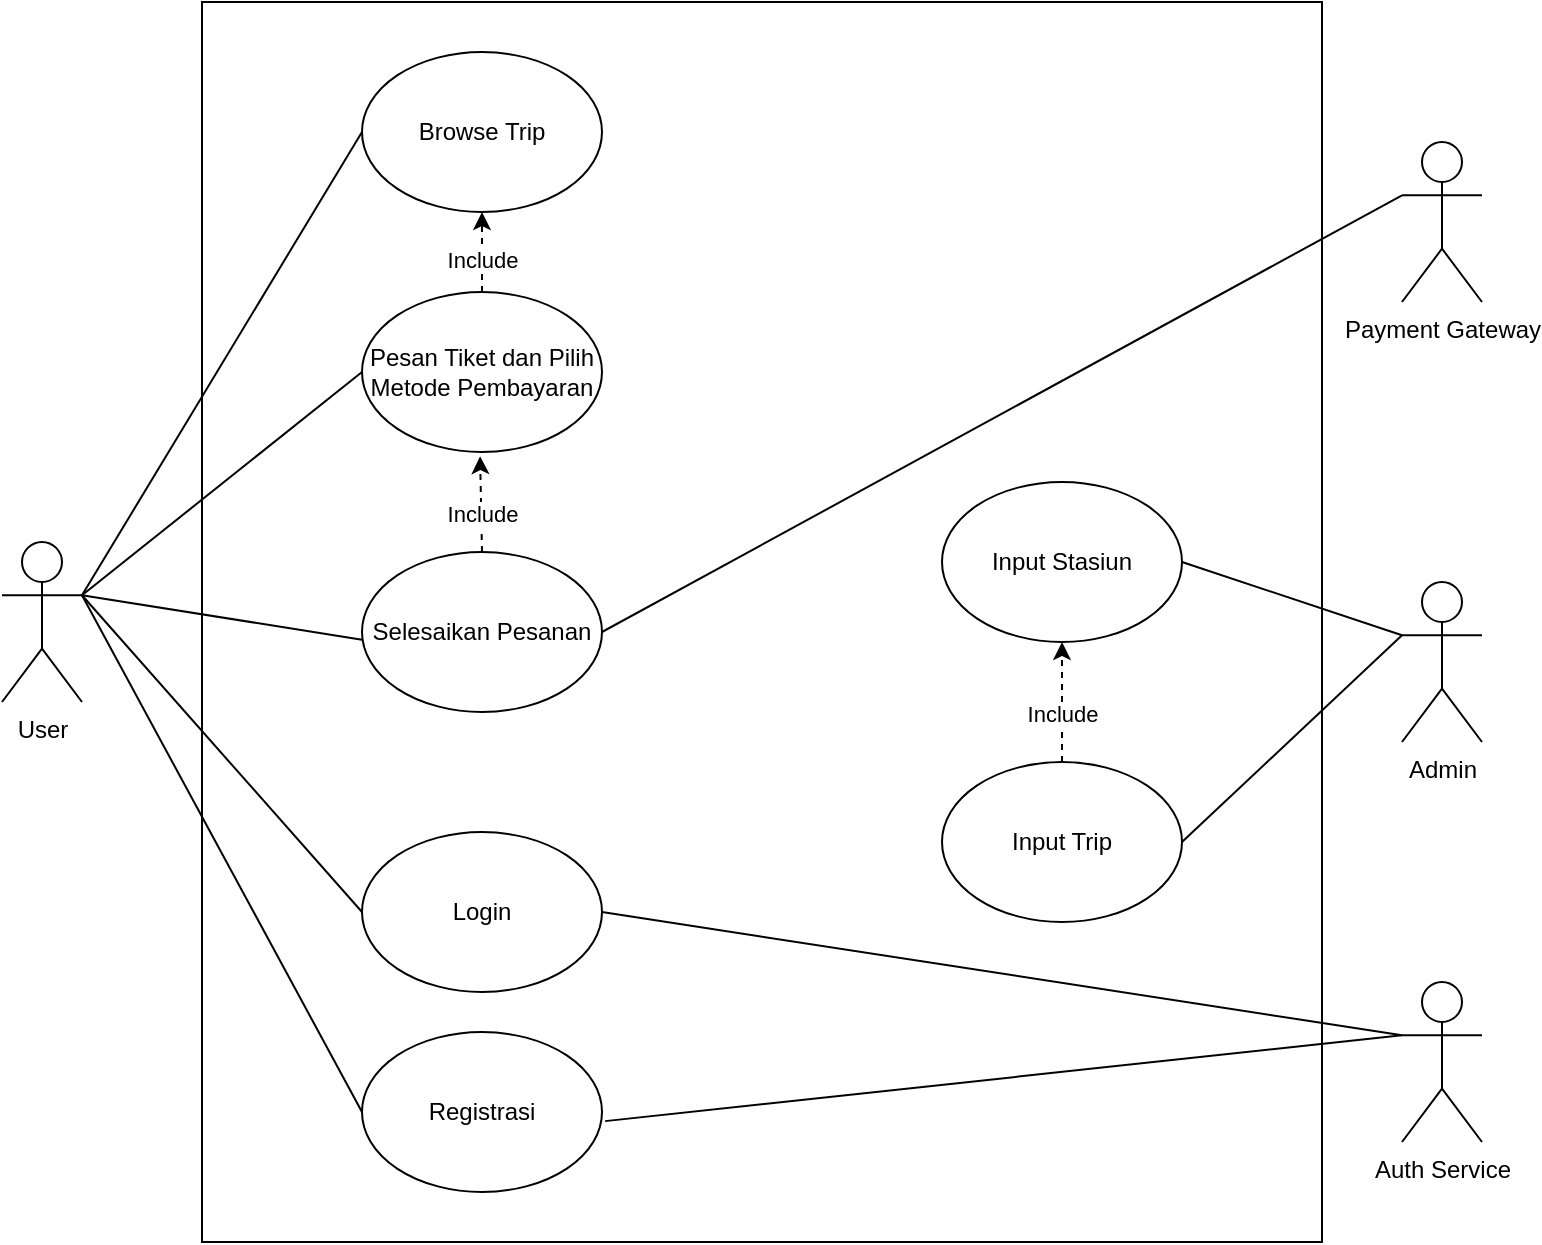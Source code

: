 <mxfile version="21.7.5" type="device">
  <diagram name="Page-1" id="UTVIN0ATcbt4tzDXtAAN">
    <mxGraphModel dx="1436" dy="762" grid="1" gridSize="10" guides="1" tooltips="1" connect="1" arrows="1" fold="1" page="1" pageScale="1" pageWidth="850" pageHeight="1100" math="0" shadow="0">
      <root>
        <mxCell id="0" />
        <mxCell id="1" parent="0" />
        <mxCell id="gibNeVkrNDqYFLYTPmZy-1" value="User" style="shape=umlActor;verticalLabelPosition=bottom;verticalAlign=top;html=1;outlineConnect=0;" vertex="1" parent="1">
          <mxGeometry x="55" y="400" width="40" height="80" as="geometry" />
        </mxCell>
        <mxCell id="gibNeVkrNDqYFLYTPmZy-6" value="" style="rounded=0;whiteSpace=wrap;html=1;" vertex="1" parent="1">
          <mxGeometry x="155" y="130" width="560" height="620" as="geometry" />
        </mxCell>
        <mxCell id="gibNeVkrNDqYFLYTPmZy-8" value="Browse Trip" style="ellipse;whiteSpace=wrap;html=1;" vertex="1" parent="1">
          <mxGeometry x="235" y="155" width="120" height="80" as="geometry" />
        </mxCell>
        <mxCell id="gibNeVkrNDqYFLYTPmZy-12" value="Pesan Tiket dan Pilih Metode Pembayaran" style="ellipse;whiteSpace=wrap;html=1;" vertex="1" parent="1">
          <mxGeometry x="235" y="275" width="120" height="80" as="geometry" />
        </mxCell>
        <mxCell id="gibNeVkrNDqYFLYTPmZy-13" value="" style="endArrow=classic;html=1;rounded=0;entryX=0.5;entryY=1;entryDx=0;entryDy=0;exitX=0.5;exitY=0;exitDx=0;exitDy=0;dashed=1;" edge="1" parent="1" source="gibNeVkrNDqYFLYTPmZy-12" target="gibNeVkrNDqYFLYTPmZy-8">
          <mxGeometry width="50" height="50" relative="1" as="geometry">
            <mxPoint x="185" y="280" as="sourcePoint" />
            <mxPoint x="235" y="230" as="targetPoint" />
          </mxGeometry>
        </mxCell>
        <mxCell id="gibNeVkrNDqYFLYTPmZy-14" value="Include" style="edgeLabel;html=1;align=center;verticalAlign=middle;resizable=0;points=[];" vertex="1" connectable="0" parent="gibNeVkrNDqYFLYTPmZy-13">
          <mxGeometry x="-0.177" relative="1" as="geometry">
            <mxPoint as="offset" />
          </mxGeometry>
        </mxCell>
        <mxCell id="gibNeVkrNDqYFLYTPmZy-16" value="Login" style="ellipse;whiteSpace=wrap;html=1;" vertex="1" parent="1">
          <mxGeometry x="235" y="545" width="120" height="80" as="geometry" />
        </mxCell>
        <mxCell id="gibNeVkrNDqYFLYTPmZy-17" value="Payment Gateway" style="shape=umlActor;verticalLabelPosition=bottom;verticalAlign=top;html=1;outlineConnect=0;" vertex="1" parent="1">
          <mxGeometry x="755" y="200" width="40" height="80" as="geometry" />
        </mxCell>
        <mxCell id="gibNeVkrNDqYFLYTPmZy-20" value="Selesaikan Pesanan" style="ellipse;whiteSpace=wrap;html=1;" vertex="1" parent="1">
          <mxGeometry x="235" y="405" width="120" height="80" as="geometry" />
        </mxCell>
        <mxCell id="gibNeVkrNDqYFLYTPmZy-21" value="" style="endArrow=classic;html=1;rounded=0;entryX=0.492;entryY=1.026;entryDx=0;entryDy=0;exitX=0.5;exitY=0;exitDx=0;exitDy=0;dashed=1;entryPerimeter=0;" edge="1" parent="1" source="gibNeVkrNDqYFLYTPmZy-20" target="gibNeVkrNDqYFLYTPmZy-12">
          <mxGeometry width="50" height="50" relative="1" as="geometry">
            <mxPoint x="465" y="210" as="sourcePoint" />
            <mxPoint x="355" y="240" as="targetPoint" />
          </mxGeometry>
        </mxCell>
        <mxCell id="gibNeVkrNDqYFLYTPmZy-22" value="Include" style="edgeLabel;html=1;align=center;verticalAlign=middle;resizable=0;points=[];" vertex="1" connectable="0" parent="gibNeVkrNDqYFLYTPmZy-21">
          <mxGeometry x="-0.177" relative="1" as="geometry">
            <mxPoint as="offset" />
          </mxGeometry>
        </mxCell>
        <mxCell id="gibNeVkrNDqYFLYTPmZy-23" value="" style="endArrow=none;html=1;rounded=0;entryX=0;entryY=0.5;entryDx=0;entryDy=0;exitX=1;exitY=0.333;exitDx=0;exitDy=0;exitPerimeter=0;" edge="1" parent="1" source="gibNeVkrNDqYFLYTPmZy-1" target="gibNeVkrNDqYFLYTPmZy-8">
          <mxGeometry width="50" height="50" relative="1" as="geometry">
            <mxPoint x="445" y="430" as="sourcePoint" />
            <mxPoint x="495" y="380" as="targetPoint" />
          </mxGeometry>
        </mxCell>
        <mxCell id="gibNeVkrNDqYFLYTPmZy-24" value="" style="endArrow=none;html=1;rounded=0;entryX=0;entryY=0.5;entryDx=0;entryDy=0;exitX=1;exitY=0.333;exitDx=0;exitDy=0;exitPerimeter=0;" edge="1" parent="1" source="gibNeVkrNDqYFLYTPmZy-1" target="gibNeVkrNDqYFLYTPmZy-16">
          <mxGeometry width="50" height="50" relative="1" as="geometry">
            <mxPoint x="95" y="420" as="sourcePoint" />
            <mxPoint x="235" y="240" as="targetPoint" />
          </mxGeometry>
        </mxCell>
        <mxCell id="gibNeVkrNDqYFLYTPmZy-25" value="" style="endArrow=none;html=1;rounded=0;entryX=1;entryY=0.5;entryDx=0;entryDy=0;exitX=0;exitY=0.333;exitDx=0;exitDy=0;exitPerimeter=0;" edge="1" parent="1" source="gibNeVkrNDqYFLYTPmZy-17" target="gibNeVkrNDqYFLYTPmZy-20">
          <mxGeometry width="50" height="50" relative="1" as="geometry">
            <mxPoint x="105" y="440" as="sourcePoint" />
            <mxPoint x="235" y="660" as="targetPoint" />
          </mxGeometry>
        </mxCell>
        <mxCell id="gibNeVkrNDqYFLYTPmZy-26" value="Auth Service" style="shape=umlActor;verticalLabelPosition=bottom;verticalAlign=top;html=1;outlineConnect=0;" vertex="1" parent="1">
          <mxGeometry x="755" y="620" width="40" height="80" as="geometry" />
        </mxCell>
        <mxCell id="gibNeVkrNDqYFLYTPmZy-29" value="" style="endArrow=none;html=1;rounded=0;entryX=0;entryY=0.333;entryDx=0;entryDy=0;exitX=1;exitY=0.5;exitDx=0;exitDy=0;entryPerimeter=0;" edge="1" parent="1" source="gibNeVkrNDqYFLYTPmZy-16" target="gibNeVkrNDqYFLYTPmZy-26">
          <mxGeometry width="50" height="50" relative="1" as="geometry">
            <mxPoint x="655" y="587" as="sourcePoint" />
            <mxPoint x="495" y="400" as="targetPoint" />
          </mxGeometry>
        </mxCell>
        <mxCell id="gibNeVkrNDqYFLYTPmZy-33" value="Input Stasiun" style="ellipse;whiteSpace=wrap;html=1;" vertex="1" parent="1">
          <mxGeometry x="525" y="370" width="120" height="80" as="geometry" />
        </mxCell>
        <mxCell id="gibNeVkrNDqYFLYTPmZy-34" value="Input Trip" style="ellipse;whiteSpace=wrap;html=1;" vertex="1" parent="1">
          <mxGeometry x="525" y="510" width="120" height="80" as="geometry" />
        </mxCell>
        <mxCell id="gibNeVkrNDqYFLYTPmZy-35" value="" style="endArrow=classic;html=1;rounded=0;exitX=0.5;exitY=0;exitDx=0;exitDy=0;dashed=1;entryX=0.5;entryY=1;entryDx=0;entryDy=0;" edge="1" parent="1" source="gibNeVkrNDqYFLYTPmZy-34" target="gibNeVkrNDqYFLYTPmZy-33">
          <mxGeometry width="50" height="50" relative="1" as="geometry">
            <mxPoint x="494.5" y="457" as="sourcePoint" />
            <mxPoint x="496" y="400" as="targetPoint" />
          </mxGeometry>
        </mxCell>
        <mxCell id="gibNeVkrNDqYFLYTPmZy-36" value="Include" style="edgeLabel;html=1;align=center;verticalAlign=middle;resizable=0;points=[];" vertex="1" connectable="0" parent="gibNeVkrNDqYFLYTPmZy-35">
          <mxGeometry x="-0.177" relative="1" as="geometry">
            <mxPoint as="offset" />
          </mxGeometry>
        </mxCell>
        <mxCell id="gibNeVkrNDqYFLYTPmZy-38" value="Admin" style="shape=umlActor;verticalLabelPosition=bottom;verticalAlign=top;html=1;outlineConnect=0;" vertex="1" parent="1">
          <mxGeometry x="755" y="420" width="40" height="80" as="geometry" />
        </mxCell>
        <mxCell id="gibNeVkrNDqYFLYTPmZy-39" value="" style="endArrow=none;html=1;rounded=0;entryX=1;entryY=0.5;entryDx=0;entryDy=0;exitX=0;exitY=0.333;exitDx=0;exitDy=0;exitPerimeter=0;" edge="1" parent="1" source="gibNeVkrNDqYFLYTPmZy-38" target="gibNeVkrNDqYFLYTPmZy-33">
          <mxGeometry width="50" height="50" relative="1" as="geometry">
            <mxPoint x="775" y="237" as="sourcePoint" />
            <mxPoint x="495" y="380" as="targetPoint" />
          </mxGeometry>
        </mxCell>
        <mxCell id="gibNeVkrNDqYFLYTPmZy-40" value="" style="endArrow=none;html=1;rounded=0;entryX=1;entryY=0.5;entryDx=0;entryDy=0;exitX=0;exitY=0.333;exitDx=0;exitDy=0;exitPerimeter=0;" edge="1" parent="1" source="gibNeVkrNDqYFLYTPmZy-38" target="gibNeVkrNDqYFLYTPmZy-34">
          <mxGeometry width="50" height="50" relative="1" as="geometry">
            <mxPoint x="775" y="467" as="sourcePoint" />
            <mxPoint x="645" y="430" as="targetPoint" />
          </mxGeometry>
        </mxCell>
        <mxCell id="gibNeVkrNDqYFLYTPmZy-41" value="Registrasi" style="ellipse;whiteSpace=wrap;html=1;" vertex="1" parent="1">
          <mxGeometry x="235" y="645" width="120" height="80" as="geometry" />
        </mxCell>
        <mxCell id="gibNeVkrNDqYFLYTPmZy-42" value="" style="endArrow=none;html=1;rounded=0;entryX=0;entryY=0.5;entryDx=0;entryDy=0;exitX=1;exitY=0.333;exitDx=0;exitDy=0;exitPerimeter=0;" edge="1" parent="1" source="gibNeVkrNDqYFLYTPmZy-1" target="gibNeVkrNDqYFLYTPmZy-41">
          <mxGeometry width="50" height="50" relative="1" as="geometry">
            <mxPoint x="65" y="550" as="sourcePoint" />
            <mxPoint x="185" y="600" as="targetPoint" />
          </mxGeometry>
        </mxCell>
        <mxCell id="gibNeVkrNDqYFLYTPmZy-43" value="" style="endArrow=none;html=1;rounded=0;entryX=0;entryY=0.333;entryDx=0;entryDy=0;exitX=1.013;exitY=0.557;exitDx=0;exitDy=0;entryPerimeter=0;exitPerimeter=0;" edge="1" parent="1" source="gibNeVkrNDqYFLYTPmZy-41" target="gibNeVkrNDqYFLYTPmZy-26">
          <mxGeometry width="50" height="50" relative="1" as="geometry">
            <mxPoint x="305" y="600" as="sourcePoint" />
            <mxPoint x="765" y="657" as="targetPoint" />
          </mxGeometry>
        </mxCell>
        <mxCell id="gibNeVkrNDqYFLYTPmZy-44" value="" style="endArrow=none;html=1;rounded=0;entryX=0;entryY=0.5;entryDx=0;entryDy=0;exitX=1;exitY=0.333;exitDx=0;exitDy=0;exitPerimeter=0;" edge="1" parent="1" source="gibNeVkrNDqYFLYTPmZy-1" target="gibNeVkrNDqYFLYTPmZy-12">
          <mxGeometry width="50" height="50" relative="1" as="geometry">
            <mxPoint x="105" y="437" as="sourcePoint" />
            <mxPoint x="185" y="600" as="targetPoint" />
          </mxGeometry>
        </mxCell>
        <mxCell id="gibNeVkrNDqYFLYTPmZy-46" value="" style="endArrow=none;html=1;rounded=0;exitX=1;exitY=0.333;exitDx=0;exitDy=0;exitPerimeter=0;entryX=0;entryY=0.548;entryDx=0;entryDy=0;entryPerimeter=0;" edge="1" parent="1" source="gibNeVkrNDqYFLYTPmZy-1" target="gibNeVkrNDqYFLYTPmZy-20">
          <mxGeometry width="50" height="50" relative="1" as="geometry">
            <mxPoint x="105" y="437" as="sourcePoint" />
            <mxPoint x="185" y="600" as="targetPoint" />
          </mxGeometry>
        </mxCell>
      </root>
    </mxGraphModel>
  </diagram>
</mxfile>
